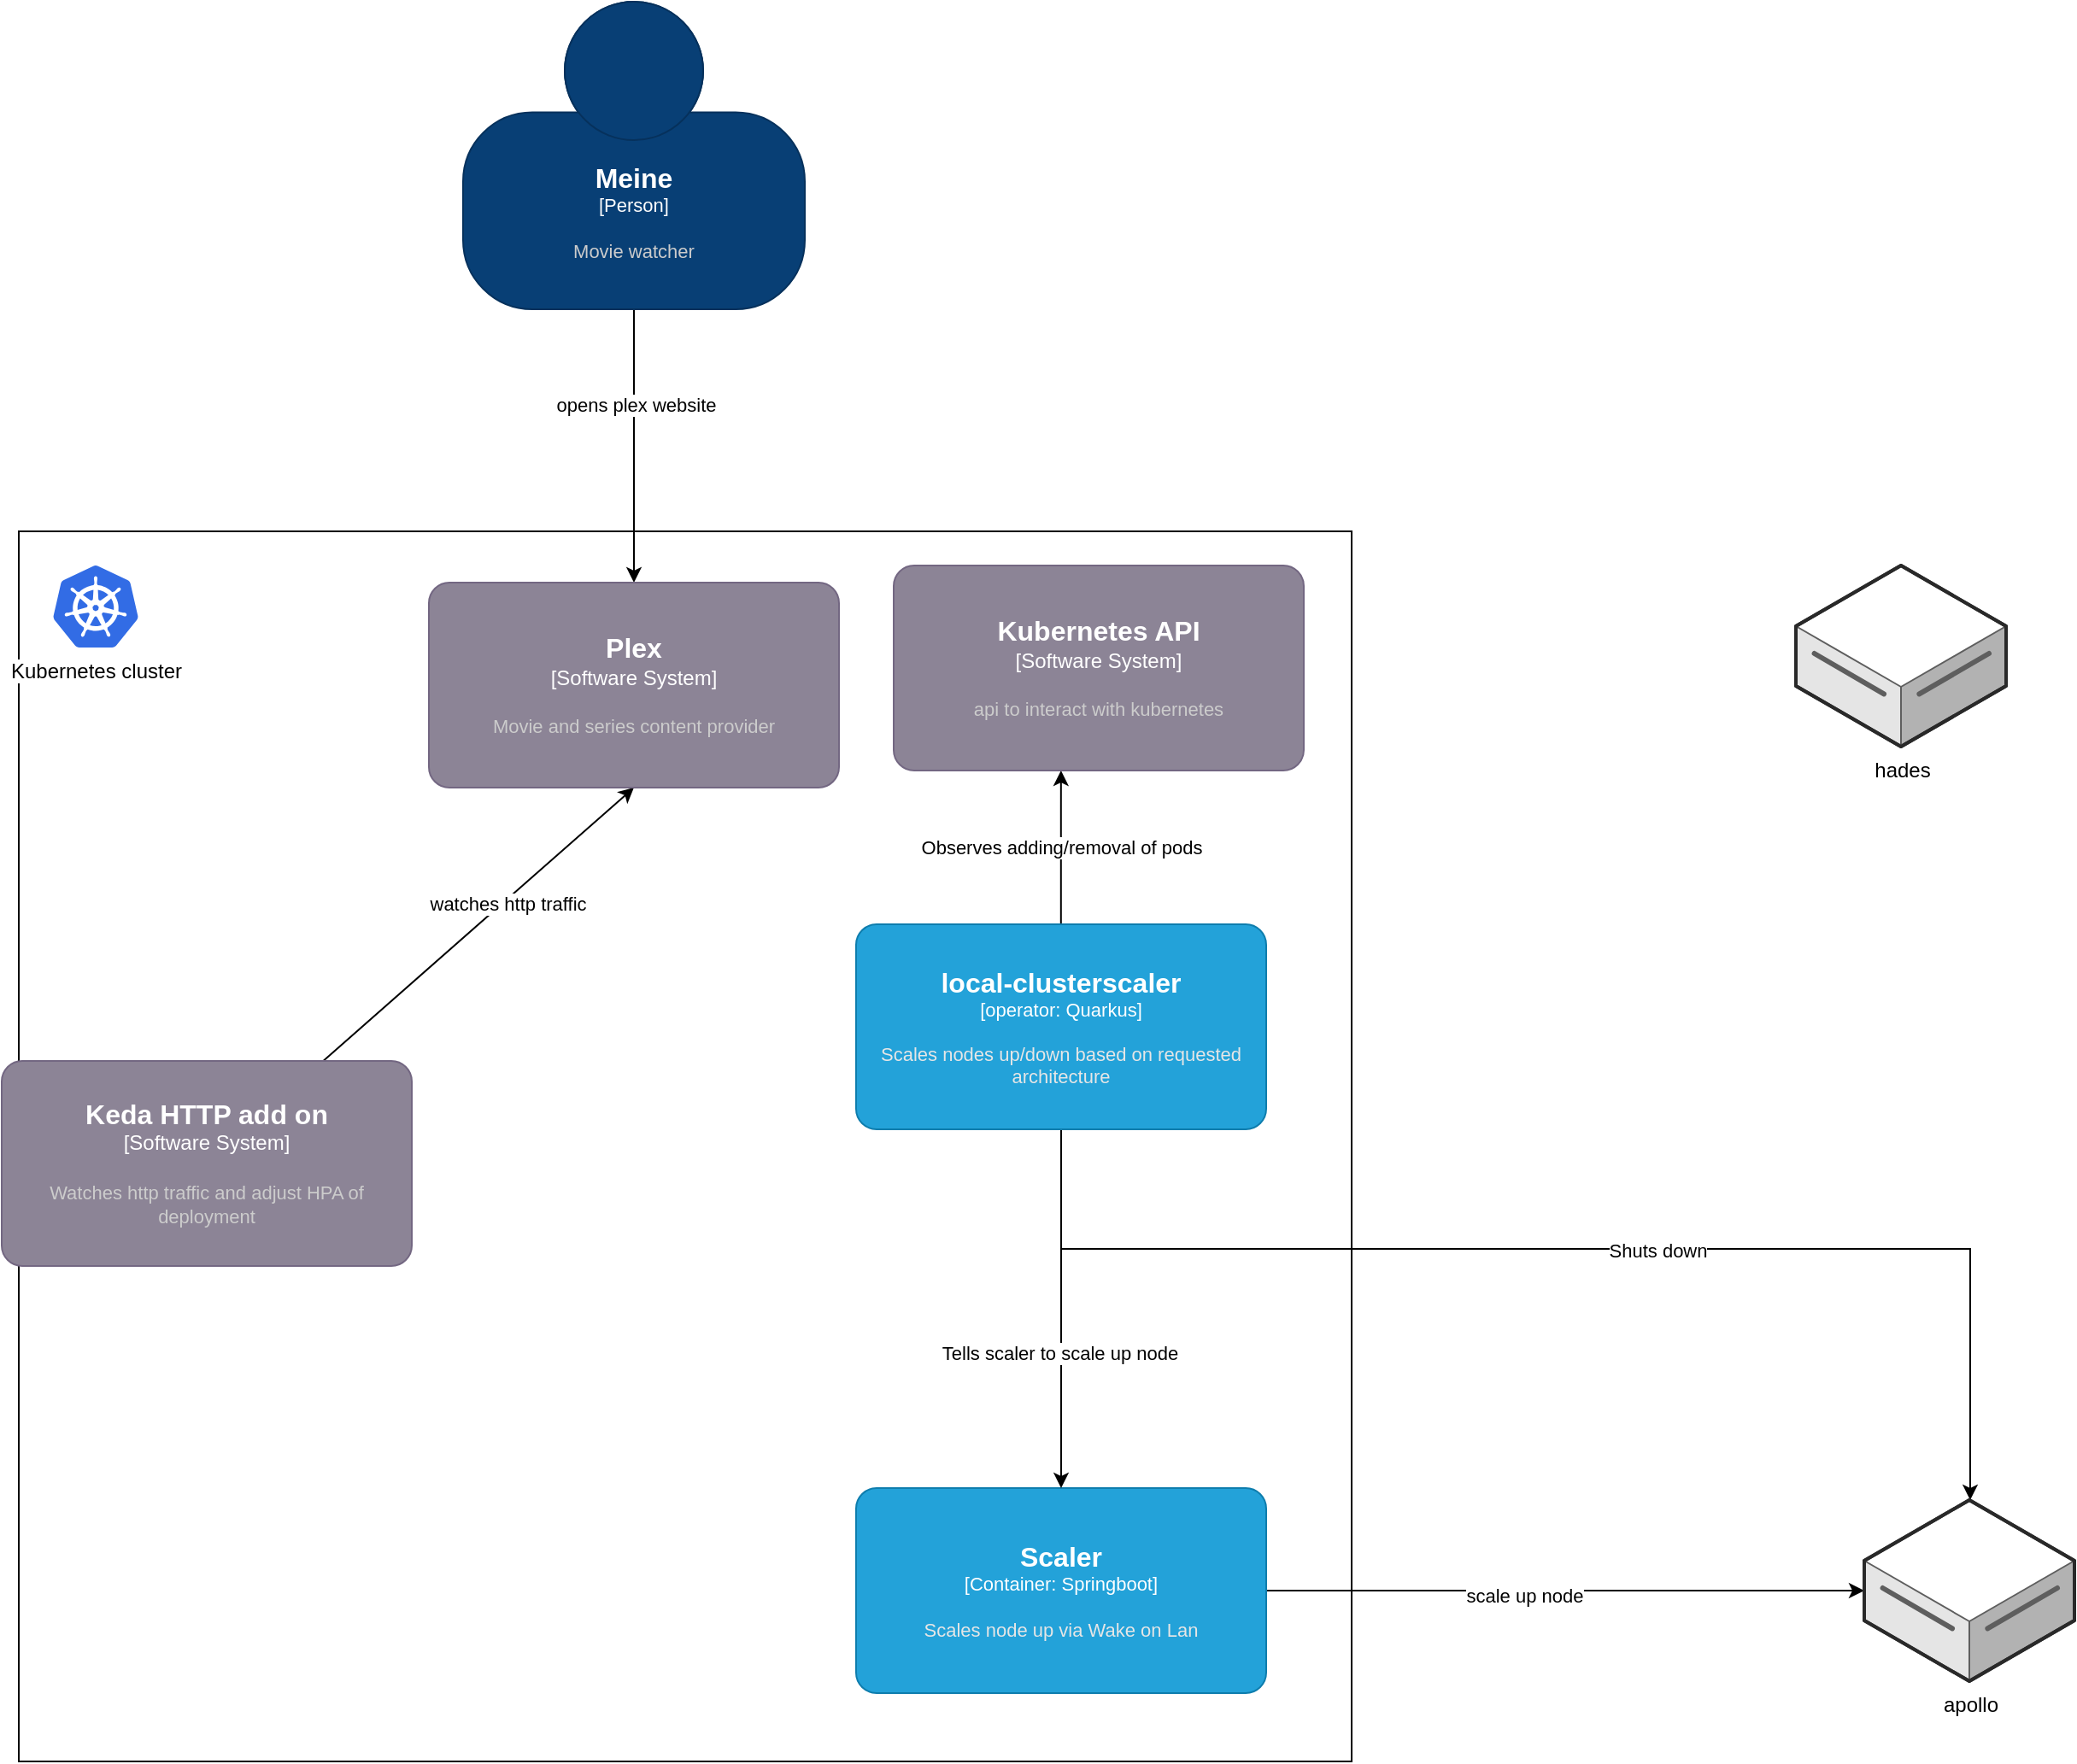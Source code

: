 <mxfile version="21.0.6"><diagram name="Page-1" id="26nRfw6lIpPoSAIxPhUL"><mxGraphModel dx="2020" dy="2161" grid="1" gridSize="10" guides="1" tooltips="1" connect="1" arrows="1" fold="1" page="1" pageScale="1" pageWidth="850" pageHeight="1100" math="0" shadow="0"><root><mxCell id="0"/><mxCell id="1" parent="0"/><mxCell id="Yd2i8VqaHGaaHWYOjdzo-10" value="" style="rounded=0;whiteSpace=wrap;html=1;movable=1;resizable=1;rotatable=1;deletable=1;editable=1;locked=0;connectable=1;" vertex="1" parent="1"><mxGeometry x="30" y="180" width="780" height="720" as="geometry"/></mxCell><mxCell id="Yd2i8VqaHGaaHWYOjdzo-13" style="edgeStyle=orthogonalEdgeStyle;rounded=0;orthogonalLoop=1;jettySize=auto;html=1;entryX=0.5;entryY=0;entryDx=0;entryDy=0;entryPerimeter=0;" edge="1" parent="1" source="Yd2i8VqaHGaaHWYOjdzo-1" target="Yd2i8VqaHGaaHWYOjdzo-12"><mxGeometry relative="1" as="geometry"/></mxCell><mxCell id="Yd2i8VqaHGaaHWYOjdzo-23" value="opens plex website" style="edgeLabel;html=1;align=center;verticalAlign=middle;resizable=0;points=[];" vertex="1" connectable="0" parent="Yd2i8VqaHGaaHWYOjdzo-13"><mxGeometry x="-0.3" y="1" relative="1" as="geometry"><mxPoint as="offset"/></mxGeometry></mxCell><object placeholders="1" c4Name="Meine" c4Type="Person" c4Description="Movie watcher" label="&lt;font style=&quot;font-size: 16px&quot;&gt;&lt;b&gt;%c4Name%&lt;/b&gt;&lt;/font&gt;&lt;div&gt;[%c4Type%]&lt;/div&gt;&lt;br&gt;&lt;div&gt;&lt;font style=&quot;font-size: 11px&quot;&gt;&lt;font color=&quot;#cccccc&quot;&gt;%c4Description%&lt;/font&gt;&lt;/div&gt;" id="Yd2i8VqaHGaaHWYOjdzo-1"><mxCell style="html=1;fontSize=11;dashed=0;whiteSpace=wrap;fillColor=#083F75;strokeColor=#06315C;fontColor=#ffffff;shape=mxgraph.c4.person2;align=center;metaEdit=1;points=[[0.5,0,0],[1,0.5,0],[1,0.75,0],[0.75,1,0],[0.5,1,0],[0.25,1,0],[0,0.75,0],[0,0.5,0]];resizable=0;" vertex="1" parent="1"><mxGeometry x="290" y="-130" width="200" height="180" as="geometry"/></mxCell></object><mxCell id="Yd2i8VqaHGaaHWYOjdzo-8" style="edgeStyle=orthogonalEdgeStyle;rounded=0;orthogonalLoop=1;jettySize=auto;html=1;" edge="1" parent="1" source="Yd2i8VqaHGaaHWYOjdzo-2" target="Yd2i8VqaHGaaHWYOjdzo-7"><mxGeometry relative="1" as="geometry"/></mxCell><mxCell id="Yd2i8VqaHGaaHWYOjdzo-20" value="scale up node" style="edgeLabel;html=1;align=center;verticalAlign=middle;resizable=0;points=[];" vertex="1" connectable="0" parent="Yd2i8VqaHGaaHWYOjdzo-8"><mxGeometry x="-0.137" y="-3" relative="1" as="geometry"><mxPoint as="offset"/></mxGeometry></mxCell><object placeholders="1" c4Name="Scaler" c4Type="Container" c4Technology="Springboot" c4Description="Scales node up via Wake on Lan" label="&lt;font style=&quot;font-size: 16px&quot;&gt;&lt;b&gt;%c4Name%&lt;/b&gt;&lt;/font&gt;&lt;div&gt;[%c4Type%: %c4Technology%]&lt;/div&gt;&lt;br&gt;&lt;div&gt;&lt;font style=&quot;font-size: 11px&quot;&gt;&lt;font color=&quot;#E6E6E6&quot;&gt;%c4Description%&lt;/font&gt;&lt;/div&gt;" id="Yd2i8VqaHGaaHWYOjdzo-2"><mxCell style="rounded=1;whiteSpace=wrap;html=1;fontSize=11;labelBackgroundColor=none;fillColor=#23A2D9;fontColor=#ffffff;align=center;arcSize=10;strokeColor=#0E7DAD;metaEdit=1;resizable=0;points=[[0.25,0,0],[0.5,0,0],[0.75,0,0],[1,0.25,0],[1,0.5,0],[1,0.75,0],[0.75,1,0],[0.5,1,0],[0.25,1,0],[0,0.75,0],[0,0.5,0],[0,0.25,0]];" vertex="1" parent="1"><mxGeometry x="520" y="740" width="240" height="120" as="geometry"/></mxCell></object><mxCell id="Yd2i8VqaHGaaHWYOjdzo-16" style="edgeStyle=orthogonalEdgeStyle;rounded=0;orthogonalLoop=1;jettySize=auto;html=1;" edge="1" parent="1" source="Yd2i8VqaHGaaHWYOjdzo-3" target="Yd2i8VqaHGaaHWYOjdzo-2"><mxGeometry relative="1" as="geometry"/></mxCell><mxCell id="Yd2i8VqaHGaaHWYOjdzo-19" value="Tells scaler to scale up node" style="edgeLabel;html=1;align=center;verticalAlign=middle;resizable=0;points=[];" vertex="1" connectable="0" parent="Yd2i8VqaHGaaHWYOjdzo-16"><mxGeometry x="0.248" y="-1" relative="1" as="geometry"><mxPoint as="offset"/></mxGeometry></mxCell><mxCell id="Yd2i8VqaHGaaHWYOjdzo-17" style="edgeStyle=orthogonalEdgeStyle;rounded=0;orthogonalLoop=1;jettySize=auto;html=1;" edge="1" parent="1" source="Yd2i8VqaHGaaHWYOjdzo-3" target="Yd2i8VqaHGaaHWYOjdzo-7"><mxGeometry relative="1" as="geometry"><Array as="points"><mxPoint x="640" y="600"/><mxPoint x="1172" y="600"/></Array></mxGeometry></mxCell><mxCell id="Yd2i8VqaHGaaHWYOjdzo-18" value="Shuts down" style="edgeLabel;html=1;align=center;verticalAlign=middle;resizable=0;points=[];" vertex="1" connectable="0" parent="Yd2i8VqaHGaaHWYOjdzo-17"><mxGeometry x="0.117" y="-1" relative="1" as="geometry"><mxPoint as="offset"/></mxGeometry></mxCell><mxCell id="Yd2i8VqaHGaaHWYOjdzo-22" value="Observes adding/removal of pods" style="edgeStyle=orthogonalEdgeStyle;rounded=0;orthogonalLoop=1;jettySize=auto;html=1;entryX=0.408;entryY=1;entryDx=0;entryDy=0;entryPerimeter=0;" edge="1" parent="1" source="Yd2i8VqaHGaaHWYOjdzo-3" target="Yd2i8VqaHGaaHWYOjdzo-21"><mxGeometry relative="1" as="geometry"><Array as="points"><mxPoint x="640" y="340"/></Array></mxGeometry></mxCell><object placeholders="1" c4Name="local-clusterscaler" c4Type="operator" c4Technology="Quarkus" c4Description="Scales nodes up/down based on requested architecture" label="&lt;font style=&quot;font-size: 16px&quot;&gt;&lt;b&gt;%c4Name%&lt;/b&gt;&lt;/font&gt;&lt;div&gt;[%c4Type%: %c4Technology%]&lt;/div&gt;&lt;br&gt;&lt;div&gt;&lt;font style=&quot;font-size: 11px&quot;&gt;&lt;font color=&quot;#E6E6E6&quot;&gt;%c4Description%&lt;/font&gt;&lt;/div&gt;" id="Yd2i8VqaHGaaHWYOjdzo-3"><mxCell style="rounded=1;whiteSpace=wrap;html=1;fontSize=11;labelBackgroundColor=none;fillColor=#23A2D9;fontColor=#ffffff;align=center;arcSize=10;strokeColor=#0E7DAD;metaEdit=1;resizable=0;points=[[0.25,0,0],[0.5,0,0],[0.75,0,0],[1,0.25,0],[1,0.5,0],[1,0.75,0],[0.75,1,0],[0.5,1,0],[0.25,1,0],[0,0.75,0],[0,0.5,0],[0,0.25,0]];" vertex="1" parent="1"><mxGeometry x="520" y="410" width="240" height="120" as="geometry"/></mxCell></object><mxCell id="Yd2i8VqaHGaaHWYOjdzo-14" style="rounded=0;orthogonalLoop=1;jettySize=auto;html=1;entryX=0.5;entryY=1;entryDx=0;entryDy=0;entryPerimeter=0;" edge="1" parent="1" source="Yd2i8VqaHGaaHWYOjdzo-5" target="Yd2i8VqaHGaaHWYOjdzo-12"><mxGeometry relative="1" as="geometry"/></mxCell><mxCell id="Yd2i8VqaHGaaHWYOjdzo-15" value="watches http traffic" style="edgeLabel;html=1;align=center;verticalAlign=middle;resizable=0;points=[];" vertex="1" connectable="0" parent="Yd2i8VqaHGaaHWYOjdzo-14"><mxGeometry x="0.173" y="-2" relative="1" as="geometry"><mxPoint as="offset"/></mxGeometry></mxCell><object placeholders="1" c4Name="Keda HTTP add on" c4Type="Software System" c4Description="Watches http traffic and adjust HPA of deployment" label="&lt;font style=&quot;font-size: 16px&quot;&gt;&lt;b&gt;%c4Name%&lt;/b&gt;&lt;/font&gt;&lt;div&gt;[%c4Type%]&lt;/div&gt;&lt;br&gt;&lt;div&gt;&lt;font style=&quot;font-size: 11px&quot;&gt;&lt;font color=&quot;#cccccc&quot;&gt;%c4Description%&lt;/font&gt;&lt;/div&gt;" id="Yd2i8VqaHGaaHWYOjdzo-5"><mxCell style="rounded=1;whiteSpace=wrap;html=1;labelBackgroundColor=none;fillColor=#8C8496;fontColor=#ffffff;align=center;arcSize=10;strokeColor=#736782;metaEdit=1;resizable=0;points=[[0.25,0,0],[0.5,0,0],[0.75,0,0],[1,0.25,0],[1,0.5,0],[1,0.75,0],[0.75,1,0],[0.5,1,0],[0.25,1,0],[0,0.75,0],[0,0.5,0],[0,0.25,0]];" vertex="1" parent="1"><mxGeometry x="20" y="490" width="240" height="120" as="geometry"/></mxCell></object><mxCell id="Yd2i8VqaHGaaHWYOjdzo-6" value="hades" style="verticalLabelPosition=bottom;html=1;verticalAlign=top;strokeWidth=1;align=center;outlineConnect=0;dashed=0;outlineConnect=0;shape=mxgraph.aws3d.dataServer;strokeColor=#5E5E5E;aspect=fixed;" vertex="1" parent="1"><mxGeometry x="1070" y="200" width="123" height="106" as="geometry"/></mxCell><mxCell id="Yd2i8VqaHGaaHWYOjdzo-7" value="apollo" style="verticalLabelPosition=bottom;html=1;verticalAlign=top;strokeWidth=1;align=center;outlineConnect=0;dashed=0;outlineConnect=0;shape=mxgraph.aws3d.dataServer;strokeColor=#5E5E5E;aspect=fixed;" vertex="1" parent="1"><mxGeometry x="1110" y="747" width="123" height="106" as="geometry"/></mxCell><mxCell id="Yd2i8VqaHGaaHWYOjdzo-11" value="Kubernetes cluster" style="sketch=0;aspect=fixed;html=1;points=[];align=center;image;fontSize=12;image=img/lib/mscae/Kubernetes.svg;" vertex="1" parent="1"><mxGeometry x="50" y="200" width="50" height="48" as="geometry"/></mxCell><object placeholders="1" c4Name="Plex" c4Type="Software System" c4Description="Movie and series content provider" label="&lt;font style=&quot;font-size: 16px&quot;&gt;&lt;b&gt;%c4Name%&lt;/b&gt;&lt;/font&gt;&lt;div&gt;[%c4Type%]&lt;/div&gt;&lt;br&gt;&lt;div&gt;&lt;font style=&quot;font-size: 11px&quot;&gt;&lt;font color=&quot;#cccccc&quot;&gt;%c4Description%&lt;/font&gt;&lt;/div&gt;" id="Yd2i8VqaHGaaHWYOjdzo-12"><mxCell style="rounded=1;whiteSpace=wrap;html=1;labelBackgroundColor=none;fillColor=#8C8496;fontColor=#ffffff;align=center;arcSize=10;strokeColor=#736782;metaEdit=1;resizable=0;points=[[0.25,0,0],[0.5,0,0],[0.75,0,0],[1,0.25,0],[1,0.5,0],[1,0.75,0],[0.75,1,0],[0.5,1,0],[0.25,1,0],[0,0.75,0],[0,0.5,0],[0,0.25,0]];" vertex="1" parent="1"><mxGeometry x="270" y="210" width="240" height="120" as="geometry"/></mxCell></object><object placeholders="1" c4Name="Kubernetes API" c4Type="Software System" c4Description="api to interact with kubernetes" label="&lt;font style=&quot;font-size: 16px&quot;&gt;&lt;b&gt;%c4Name%&lt;/b&gt;&lt;/font&gt;&lt;div&gt;[%c4Type%]&lt;/div&gt;&lt;br&gt;&lt;div&gt;&lt;font style=&quot;font-size: 11px&quot;&gt;&lt;font color=&quot;#cccccc&quot;&gt;%c4Description%&lt;/font&gt;&lt;/div&gt;" id="Yd2i8VqaHGaaHWYOjdzo-21"><mxCell style="rounded=1;whiteSpace=wrap;html=1;labelBackgroundColor=none;fillColor=#8C8496;fontColor=#ffffff;align=center;arcSize=10;strokeColor=#736782;metaEdit=1;resizable=0;points=[[0.25,0,0],[0.5,0,0],[0.75,0,0],[1,0.25,0],[1,0.5,0],[1,0.75,0],[0.75,1,0],[0.5,1,0],[0.25,1,0],[0,0.75,0],[0,0.5,0],[0,0.25,0]];" vertex="1" parent="1"><mxGeometry x="542" y="200" width="240" height="120" as="geometry"/></mxCell></object></root></mxGraphModel></diagram></mxfile>